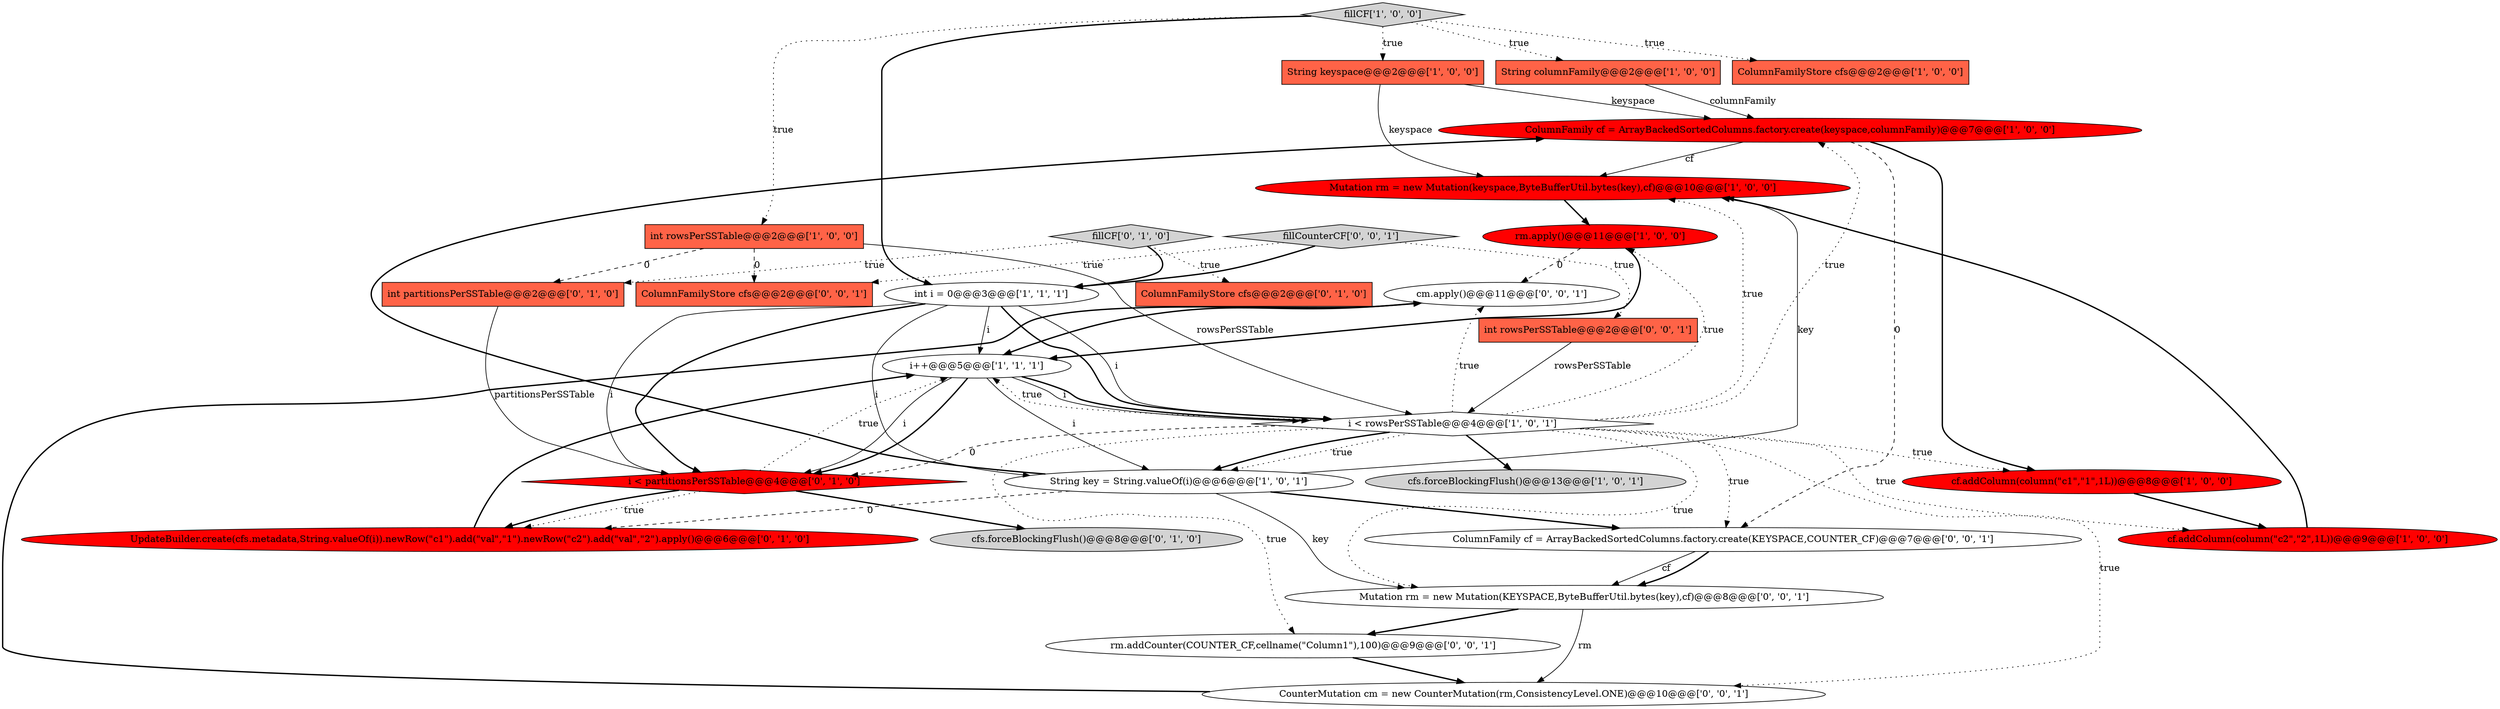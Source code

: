 digraph {
7 [style = filled, label = "String columnFamily@@@2@@@['1', '0', '0']", fillcolor = tomato, shape = box image = "AAA0AAABBB1BBB"];
1 [style = filled, label = "Mutation rm = new Mutation(keyspace,ByteBufferUtil.bytes(key),cf)@@@10@@@['1', '0', '0']", fillcolor = red, shape = ellipse image = "AAA1AAABBB1BBB"];
19 [style = filled, label = "int partitionsPerSSTable@@@2@@@['0', '1', '0']", fillcolor = tomato, shape = box image = "AAA1AAABBB2BBB"];
12 [style = filled, label = "int rowsPerSSTable@@@2@@@['1', '0', '0']", fillcolor = tomato, shape = box image = "AAA1AAABBB1BBB"];
22 [style = filled, label = "cm.apply()@@@11@@@['0', '0', '1']", fillcolor = white, shape = ellipse image = "AAA0AAABBB3BBB"];
0 [style = filled, label = "String keyspace@@@2@@@['1', '0', '0']", fillcolor = tomato, shape = box image = "AAA0AAABBB1BBB"];
21 [style = filled, label = "Mutation rm = new Mutation(KEYSPACE,ByteBufferUtil.bytes(key),cf)@@@8@@@['0', '0', '1']", fillcolor = white, shape = ellipse image = "AAA0AAABBB3BBB"];
3 [style = filled, label = "i++@@@5@@@['1', '1', '1']", fillcolor = white, shape = ellipse image = "AAA0AAABBB1BBB"];
26 [style = filled, label = "ColumnFamily cf = ArrayBackedSortedColumns.factory.create(KEYSPACE,COUNTER_CF)@@@7@@@['0', '0', '1']", fillcolor = white, shape = ellipse image = "AAA0AAABBB3BBB"];
14 [style = filled, label = "cf.addColumn(column(\"c2\",\"2\",1L))@@@9@@@['1', '0', '0']", fillcolor = red, shape = ellipse image = "AAA1AAABBB1BBB"];
4 [style = filled, label = "ColumnFamily cf = ArrayBackedSortedColumns.factory.create(keyspace,columnFamily)@@@7@@@['1', '0', '0']", fillcolor = red, shape = ellipse image = "AAA1AAABBB1BBB"];
13 [style = filled, label = "cf.addColumn(column(\"c1\",\"1\",1L))@@@8@@@['1', '0', '0']", fillcolor = red, shape = ellipse image = "AAA1AAABBB1BBB"];
23 [style = filled, label = "int rowsPerSSTable@@@2@@@['0', '0', '1']", fillcolor = tomato, shape = box image = "AAA0AAABBB3BBB"];
8 [style = filled, label = "rm.apply()@@@11@@@['1', '0', '0']", fillcolor = red, shape = ellipse image = "AAA1AAABBB1BBB"];
25 [style = filled, label = "fillCounterCF['0', '0', '1']", fillcolor = lightgray, shape = diamond image = "AAA0AAABBB3BBB"];
2 [style = filled, label = "int i = 0@@@3@@@['1', '1', '1']", fillcolor = white, shape = ellipse image = "AAA0AAABBB1BBB"];
10 [style = filled, label = "ColumnFamilyStore cfs@@@2@@@['1', '0', '0']", fillcolor = tomato, shape = box image = "AAA0AAABBB1BBB"];
28 [style = filled, label = "CounterMutation cm = new CounterMutation(rm,ConsistencyLevel.ONE)@@@10@@@['0', '0', '1']", fillcolor = white, shape = ellipse image = "AAA0AAABBB3BBB"];
11 [style = filled, label = "fillCF['1', '0', '0']", fillcolor = lightgray, shape = diamond image = "AAA0AAABBB1BBB"];
17 [style = filled, label = "cfs.forceBlockingFlush()@@@8@@@['0', '1', '0']", fillcolor = lightgray, shape = ellipse image = "AAA0AAABBB2BBB"];
20 [style = filled, label = "UpdateBuilder.create(cfs.metadata,String.valueOf(i)).newRow(\"c1\").add(\"val\",\"1\").newRow(\"c2\").add(\"val\",\"2\").apply()@@@6@@@['0', '1', '0']", fillcolor = red, shape = ellipse image = "AAA1AAABBB2BBB"];
18 [style = filled, label = "fillCF['0', '1', '0']", fillcolor = lightgray, shape = diamond image = "AAA0AAABBB2BBB"];
9 [style = filled, label = "cfs.forceBlockingFlush()@@@13@@@['1', '0', '1']", fillcolor = lightgray, shape = ellipse image = "AAA0AAABBB1BBB"];
15 [style = filled, label = "i < partitionsPerSSTable@@@4@@@['0', '1', '0']", fillcolor = red, shape = diamond image = "AAA1AAABBB2BBB"];
27 [style = filled, label = "ColumnFamilyStore cfs@@@2@@@['0', '0', '1']", fillcolor = tomato, shape = box image = "AAA0AAABBB3BBB"];
16 [style = filled, label = "ColumnFamilyStore cfs@@@2@@@['0', '1', '0']", fillcolor = tomato, shape = box image = "AAA0AAABBB2BBB"];
5 [style = filled, label = "i < rowsPerSSTable@@@4@@@['1', '0', '1']", fillcolor = white, shape = diamond image = "AAA0AAABBB1BBB"];
6 [style = filled, label = "String key = String.valueOf(i)@@@6@@@['1', '0', '1']", fillcolor = white, shape = ellipse image = "AAA0AAABBB1BBB"];
24 [style = filled, label = "rm.addCounter(COUNTER_CF,cellname(\"Column1\"),100)@@@9@@@['0', '0', '1']", fillcolor = white, shape = ellipse image = "AAA0AAABBB3BBB"];
11->7 [style = dotted, label="true"];
19->15 [style = solid, label="partitionsPerSSTable"];
24->28 [style = bold, label=""];
12->5 [style = solid, label="rowsPerSSTable"];
5->14 [style = dotted, label="true"];
6->26 [style = bold, label=""];
1->8 [style = bold, label=""];
5->9 [style = bold, label=""];
3->5 [style = solid, label="i"];
18->16 [style = dotted, label="true"];
2->6 [style = solid, label="i"];
6->20 [style = dashed, label="0"];
11->10 [style = dotted, label="true"];
5->1 [style = dotted, label="true"];
4->13 [style = bold, label=""];
8->3 [style = bold, label=""];
11->12 [style = dotted, label="true"];
18->19 [style = dotted, label="true"];
0->4 [style = solid, label="keyspace"];
7->4 [style = solid, label="columnFamily"];
5->6 [style = dotted, label="true"];
3->15 [style = solid, label="i"];
15->20 [style = dotted, label="true"];
4->1 [style = solid, label="cf"];
3->15 [style = bold, label=""];
20->3 [style = bold, label=""];
21->24 [style = bold, label=""];
26->21 [style = solid, label="cf"];
4->26 [style = dashed, label="0"];
5->3 [style = dotted, label="true"];
18->2 [style = bold, label=""];
2->3 [style = solid, label="i"];
2->15 [style = solid, label="i"];
11->2 [style = bold, label=""];
14->1 [style = bold, label=""];
25->2 [style = bold, label=""];
5->4 [style = dotted, label="true"];
26->21 [style = bold, label=""];
3->6 [style = solid, label="i"];
15->3 [style = dotted, label="true"];
22->3 [style = bold, label=""];
8->22 [style = dashed, label="0"];
5->24 [style = dotted, label="true"];
6->4 [style = bold, label=""];
6->21 [style = solid, label="key"];
15->17 [style = bold, label=""];
3->5 [style = bold, label=""];
5->13 [style = dotted, label="true"];
5->6 [style = bold, label=""];
12->19 [style = dashed, label="0"];
5->22 [style = dotted, label="true"];
15->20 [style = bold, label=""];
11->0 [style = dotted, label="true"];
2->15 [style = bold, label=""];
12->27 [style = dashed, label="0"];
21->28 [style = solid, label="rm"];
6->1 [style = solid, label="key"];
5->26 [style = dotted, label="true"];
5->21 [style = dotted, label="true"];
25->23 [style = dotted, label="true"];
5->8 [style = dotted, label="true"];
25->27 [style = dotted, label="true"];
0->1 [style = solid, label="keyspace"];
5->15 [style = dashed, label="0"];
23->5 [style = solid, label="rowsPerSSTable"];
13->14 [style = bold, label=""];
5->28 [style = dotted, label="true"];
2->5 [style = solid, label="i"];
28->22 [style = bold, label=""];
2->5 [style = bold, label=""];
}
